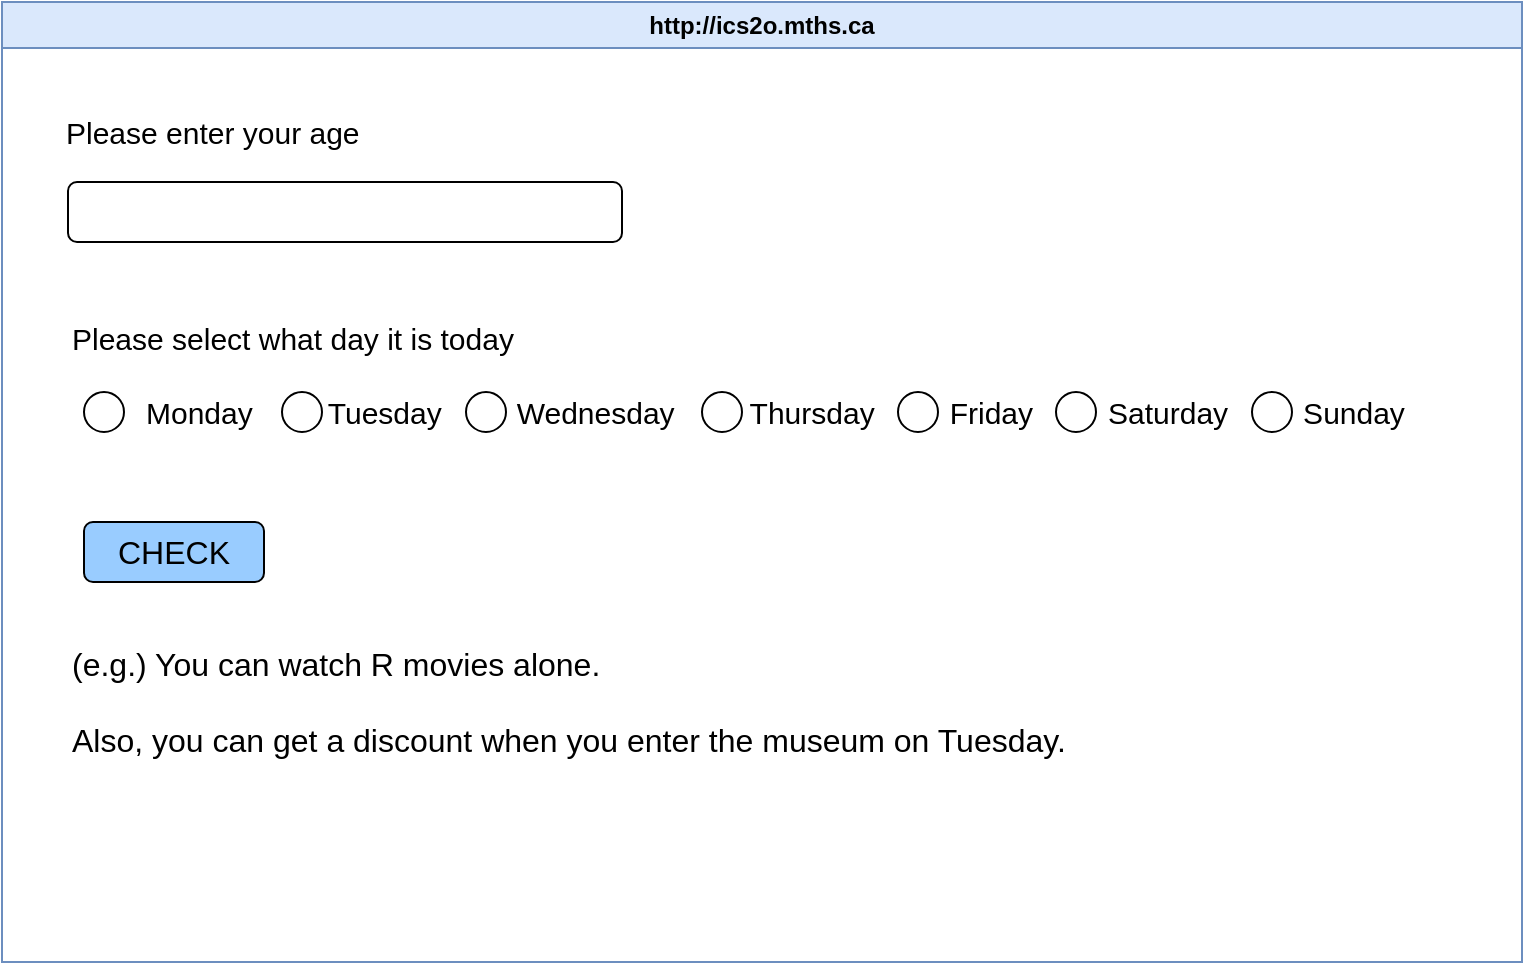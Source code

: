 <mxfile>
    <diagram id="HIP3nbAZw_EuaXWnEj3U" name="Page-1">
        <mxGraphModel dx="889" dy="546" grid="1" gridSize="10" guides="1" tooltips="1" connect="1" arrows="1" fold="1" page="1" pageScale="1" pageWidth="850" pageHeight="1100" math="0" shadow="0">
            <root>
                <mxCell id="0"/>
                <mxCell id="1" parent="0"/>
                <mxCell id="7" value="http://ics2o.mths.ca" style="swimlane;whiteSpace=wrap;html=1;fillColor=#dae8fc;strokeColor=#6c8ebf;" parent="1" vertex="1">
                    <mxGeometry x="40" y="40" width="760" height="480" as="geometry"/>
                </mxCell>
                <mxCell id="8" value="&lt;font style=&quot;font-size: 15px;&quot;&gt;Please enter your age&lt;/font&gt;" style="text;html=1;align=left;verticalAlign=middle;resizable=0;points=[];autosize=1;strokeColor=none;fillColor=none;" vertex="1" parent="7">
                    <mxGeometry x="30" y="50" width="170" height="30" as="geometry"/>
                </mxCell>
                <mxCell id="9" value="&lt;font style=&quot;font-size: 15px;&quot;&gt;Please select what day it is today&lt;/font&gt;" style="text;html=1;align=left;verticalAlign=middle;resizable=0;points=[];autosize=1;strokeColor=none;fillColor=none;" vertex="1" parent="7">
                    <mxGeometry x="33" y="153" width="240" height="30" as="geometry"/>
                </mxCell>
                <mxCell id="10" value="" style="rounded=1;whiteSpace=wrap;html=1;" vertex="1" parent="7">
                    <mxGeometry x="33" y="90" width="277" height="30" as="geometry"/>
                </mxCell>
                <mxCell id="11" value="&lt;font style=&quot;font-size: 15px;&quot;&gt;Monday&amp;nbsp; &amp;nbsp; &amp;nbsp; &amp;nbsp; &amp;nbsp;Tuesday&amp;nbsp; &amp;nbsp; &amp;nbsp; &amp;nbsp; &amp;nbsp;Wednesday&amp;nbsp; &amp;nbsp; &amp;nbsp; &amp;nbsp; &amp;nbsp;Thursday&amp;nbsp; &amp;nbsp; &amp;nbsp; &amp;nbsp; &amp;nbsp;Friday&amp;nbsp; &amp;nbsp; &amp;nbsp; &amp;nbsp; &amp;nbsp;Saturday&amp;nbsp; &amp;nbsp; &amp;nbsp; &amp;nbsp; &amp;nbsp;Sunday&lt;/font&gt;" style="text;html=1;align=left;verticalAlign=middle;resizable=0;points=[];autosize=1;strokeColor=none;fillColor=none;" vertex="1" parent="7">
                    <mxGeometry x="70" y="190" width="650" height="30" as="geometry"/>
                </mxCell>
                <mxCell id="12" value="" style="ellipse;whiteSpace=wrap;html=1;aspect=fixed;" vertex="1" parent="7">
                    <mxGeometry x="41" y="195" width="20" height="20" as="geometry"/>
                </mxCell>
                <mxCell id="14" value="" style="ellipse;whiteSpace=wrap;html=1;aspect=fixed;" vertex="1" parent="7">
                    <mxGeometry x="140" y="195" width="20" height="20" as="geometry"/>
                </mxCell>
                <mxCell id="16" value="" style="ellipse;whiteSpace=wrap;html=1;aspect=fixed;" vertex="1" parent="7">
                    <mxGeometry x="232" y="195" width="20" height="20" as="geometry"/>
                </mxCell>
                <mxCell id="17" value="" style="ellipse;whiteSpace=wrap;html=1;aspect=fixed;" vertex="1" parent="7">
                    <mxGeometry x="350" y="195" width="20" height="20" as="geometry"/>
                </mxCell>
                <mxCell id="18" value="" style="ellipse;whiteSpace=wrap;html=1;aspect=fixed;" vertex="1" parent="7">
                    <mxGeometry x="527" y="195" width="20" height="20" as="geometry"/>
                </mxCell>
                <mxCell id="20" value="" style="ellipse;whiteSpace=wrap;html=1;aspect=fixed;" vertex="1" parent="7">
                    <mxGeometry x="625" y="195" width="20" height="20" as="geometry"/>
                </mxCell>
                <mxCell id="21" value="&lt;font style=&quot;font-size: 16px;&quot;&gt;CHECK&lt;/font&gt;" style="rounded=1;whiteSpace=wrap;html=1;fillColor=#99CCFF;" vertex="1" parent="7">
                    <mxGeometry x="41" y="260" width="90" height="30" as="geometry"/>
                </mxCell>
                <mxCell id="22" value="&lt;font style=&quot;font-size: 16px;&quot;&gt;(e.g.) You can watch R movies alone.&lt;/font&gt;&lt;div&gt;&lt;font style=&quot;font-size: 16px;&quot;&gt;&lt;br&gt;&lt;/font&gt;&lt;div&gt;&lt;font style=&quot;font-size: 16px;&quot;&gt;Also, you can get a discount when you enter the museum on Tuesday.&lt;/font&gt;&lt;/div&gt;&lt;/div&gt;" style="text;html=1;align=left;verticalAlign=middle;resizable=0;points=[];autosize=1;strokeColor=none;fillColor=none;" vertex="1" parent="7">
                    <mxGeometry x="33" y="315" width="520" height="70" as="geometry"/>
                </mxCell>
                <mxCell id="19" value="" style="ellipse;whiteSpace=wrap;html=1;aspect=fixed;" vertex="1" parent="1">
                    <mxGeometry x="488" y="235" width="20" height="20" as="geometry"/>
                </mxCell>
            </root>
        </mxGraphModel>
    </diagram>
</mxfile>